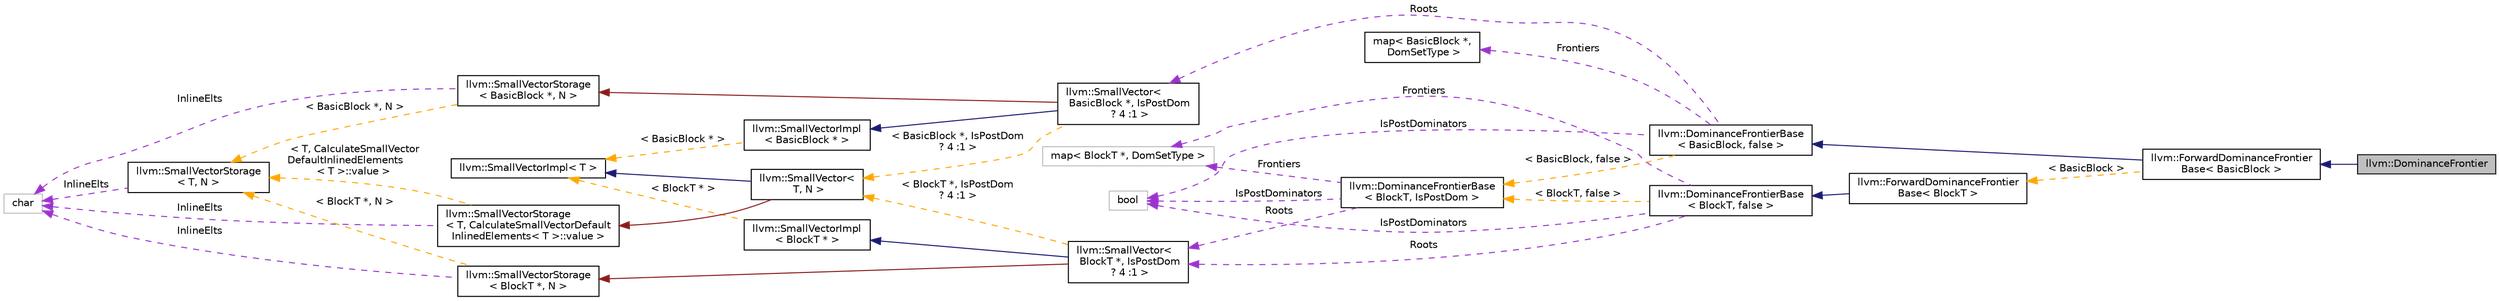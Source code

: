 digraph "llvm::DominanceFrontier"
{
 // LATEX_PDF_SIZE
  bgcolor="transparent";
  edge [fontname="Helvetica",fontsize="10",labelfontname="Helvetica",labelfontsize="10"];
  node [fontname="Helvetica",fontsize="10",shape=record];
  rankdir="LR";
  Node1 [label="llvm::DominanceFrontier",height=0.2,width=0.4,color="black", fillcolor="grey75", style="filled", fontcolor="black",tooltip=" "];
  Node2 -> Node1 [dir="back",color="midnightblue",fontsize="10",style="solid",fontname="Helvetica"];
  Node2 [label="llvm::ForwardDominanceFrontier\lBase\< BasicBlock \>",height=0.2,width=0.4,color="black",URL="$classllvm_1_1ForwardDominanceFrontierBase.html",tooltip=" "];
  Node3 -> Node2 [dir="back",color="midnightblue",fontsize="10",style="solid",fontname="Helvetica"];
  Node3 [label="llvm::DominanceFrontierBase\l\< BasicBlock, false \>",height=0.2,width=0.4,color="black",URL="$classllvm_1_1DominanceFrontierBase.html",tooltip=" "];
  Node4 -> Node3 [dir="back",color="darkorchid3",fontsize="10",style="dashed",label=" Roots" ,fontname="Helvetica"];
  Node4 [label="llvm::SmallVector\<\l BasicBlock *, IsPostDom\l ? 4 :1 \>",height=0.2,width=0.4,color="black",URL="$classllvm_1_1SmallVector.html",tooltip=" "];
  Node5 -> Node4 [dir="back",color="midnightblue",fontsize="10",style="solid",fontname="Helvetica"];
  Node5 [label="llvm::SmallVectorImpl\l\< BasicBlock * \>",height=0.2,width=0.4,color="black",URL="$classllvm_1_1SmallVectorImpl.html",tooltip=" "];
  Node6 -> Node5 [dir="back",color="orange",fontsize="10",style="dashed",label=" \< BasicBlock * \>" ,fontname="Helvetica"];
  Node6 [label="llvm::SmallVectorImpl\< T \>",height=0.2,width=0.4,color="black",URL="$classllvm_1_1SmallVectorImpl.html",tooltip="This class consists of common code factored out of the SmallVector class to reduce code duplication b..."];
  Node7 -> Node4 [dir="back",color="firebrick4",fontsize="10",style="solid",fontname="Helvetica"];
  Node7 [label="llvm::SmallVectorStorage\l\< BasicBlock *, N \>",height=0.2,width=0.4,color="black",URL="$structllvm_1_1SmallVectorStorage.html",tooltip=" "];
  Node8 -> Node7 [dir="back",color="darkorchid3",fontsize="10",style="dashed",label=" InlineElts" ,fontname="Helvetica"];
  Node8 [label="char",height=0.2,width=0.4,color="grey75",tooltip=" "];
  Node9 -> Node7 [dir="back",color="orange",fontsize="10",style="dashed",label=" \< BasicBlock *, N \>" ,fontname="Helvetica"];
  Node9 [label="llvm::SmallVectorStorage\l\< T, N \>",height=0.2,width=0.4,color="black",URL="$structllvm_1_1SmallVectorStorage.html",tooltip="Storage for the SmallVector elements."];
  Node8 -> Node9 [dir="back",color="darkorchid3",fontsize="10",style="dashed",label=" InlineElts" ,fontname="Helvetica"];
  Node10 -> Node4 [dir="back",color="orange",fontsize="10",style="dashed",label=" \< BasicBlock *, IsPostDom\l ? 4 :1 \>" ,fontname="Helvetica"];
  Node10 [label="llvm::SmallVector\<\l T, N \>",height=0.2,width=0.4,color="black",URL="$classllvm_1_1SmallVector.html",tooltip="This is a 'vector' (really, a variable-sized array), optimized for the case when the array is small."];
  Node6 -> Node10 [dir="back",color="midnightblue",fontsize="10",style="solid",fontname="Helvetica"];
  Node11 -> Node10 [dir="back",color="firebrick4",fontsize="10",style="solid",fontname="Helvetica"];
  Node11 [label="llvm::SmallVectorStorage\l\< T, CalculateSmallVectorDefault\lInlinedElements\< T \>::value \>",height=0.2,width=0.4,color="black",URL="$structllvm_1_1SmallVectorStorage.html",tooltip=" "];
  Node8 -> Node11 [dir="back",color="darkorchid3",fontsize="10",style="dashed",label=" InlineElts" ,fontname="Helvetica"];
  Node9 -> Node11 [dir="back",color="orange",fontsize="10",style="dashed",label=" \< T, CalculateSmallVector\lDefaultInlinedElements\l\< T \>::value \>" ,fontname="Helvetica"];
  Node12 -> Node3 [dir="back",color="darkorchid3",fontsize="10",style="dashed",label=" IsPostDominators" ,fontname="Helvetica"];
  Node12 [label="bool",height=0.2,width=0.4,color="grey75",tooltip=" "];
  Node13 -> Node3 [dir="back",color="darkorchid3",fontsize="10",style="dashed",label=" Frontiers" ,fontname="Helvetica"];
  Node13 [label="map\< BasicBlock *,\l DomSetType \>",height=0.2,width=0.4,color="black",URL="$classstd_1_1map_3_01BasicBlock_01_5_00_01DomSetType_01_4.html",tooltip=" "];
  Node14 -> Node3 [dir="back",color="orange",fontsize="10",style="dashed",label=" \< BasicBlock, false \>" ,fontname="Helvetica"];
  Node14 [label="llvm::DominanceFrontierBase\l\< BlockT, IsPostDom \>",height=0.2,width=0.4,color="black",URL="$classllvm_1_1DominanceFrontierBase.html",tooltip="DominanceFrontierBase - Common base class for computing forward and inverse dominance frontiers for a..."];
  Node15 -> Node14 [dir="back",color="darkorchid3",fontsize="10",style="dashed",label=" Roots" ,fontname="Helvetica"];
  Node15 [label="llvm::SmallVector\<\l BlockT *, IsPostDom\l ? 4 :1 \>",height=0.2,width=0.4,color="black",URL="$classllvm_1_1SmallVector.html",tooltip=" "];
  Node16 -> Node15 [dir="back",color="midnightblue",fontsize="10",style="solid",fontname="Helvetica"];
  Node16 [label="llvm::SmallVectorImpl\l\< BlockT * \>",height=0.2,width=0.4,color="black",URL="$classllvm_1_1SmallVectorImpl.html",tooltip=" "];
  Node6 -> Node16 [dir="back",color="orange",fontsize="10",style="dashed",label=" \< BlockT * \>" ,fontname="Helvetica"];
  Node17 -> Node15 [dir="back",color="firebrick4",fontsize="10",style="solid",fontname="Helvetica"];
  Node17 [label="llvm::SmallVectorStorage\l\< BlockT *, N \>",height=0.2,width=0.4,color="black",URL="$structllvm_1_1SmallVectorStorage.html",tooltip=" "];
  Node8 -> Node17 [dir="back",color="darkorchid3",fontsize="10",style="dashed",label=" InlineElts" ,fontname="Helvetica"];
  Node9 -> Node17 [dir="back",color="orange",fontsize="10",style="dashed",label=" \< BlockT *, N \>" ,fontname="Helvetica"];
  Node10 -> Node15 [dir="back",color="orange",fontsize="10",style="dashed",label=" \< BlockT *, IsPostDom\l ? 4 :1 \>" ,fontname="Helvetica"];
  Node18 -> Node14 [dir="back",color="darkorchid3",fontsize="10",style="dashed",label=" Frontiers" ,fontname="Helvetica"];
  Node18 [label="map\< BlockT *, DomSetType \>",height=0.2,width=0.4,color="grey75",tooltip=" "];
  Node12 -> Node14 [dir="back",color="darkorchid3",fontsize="10",style="dashed",label=" IsPostDominators" ,fontname="Helvetica"];
  Node19 -> Node2 [dir="back",color="orange",fontsize="10",style="dashed",label=" \< BasicBlock \>" ,fontname="Helvetica"];
  Node19 [label="llvm::ForwardDominanceFrontier\lBase\< BlockT \>",height=0.2,width=0.4,color="black",URL="$classllvm_1_1ForwardDominanceFrontierBase.html",tooltip="DominanceFrontier Class - Concrete subclass of DominanceFrontierBase that is used to compute a forwar..."];
  Node20 -> Node19 [dir="back",color="midnightblue",fontsize="10",style="solid",fontname="Helvetica"];
  Node20 [label="llvm::DominanceFrontierBase\l\< BlockT, false \>",height=0.2,width=0.4,color="black",URL="$classllvm_1_1DominanceFrontierBase.html",tooltip=" "];
  Node15 -> Node20 [dir="back",color="darkorchid3",fontsize="10",style="dashed",label=" Roots" ,fontname="Helvetica"];
  Node18 -> Node20 [dir="back",color="darkorchid3",fontsize="10",style="dashed",label=" Frontiers" ,fontname="Helvetica"];
  Node12 -> Node20 [dir="back",color="darkorchid3",fontsize="10",style="dashed",label=" IsPostDominators" ,fontname="Helvetica"];
  Node14 -> Node20 [dir="back",color="orange",fontsize="10",style="dashed",label=" \< BlockT, false \>" ,fontname="Helvetica"];
}
